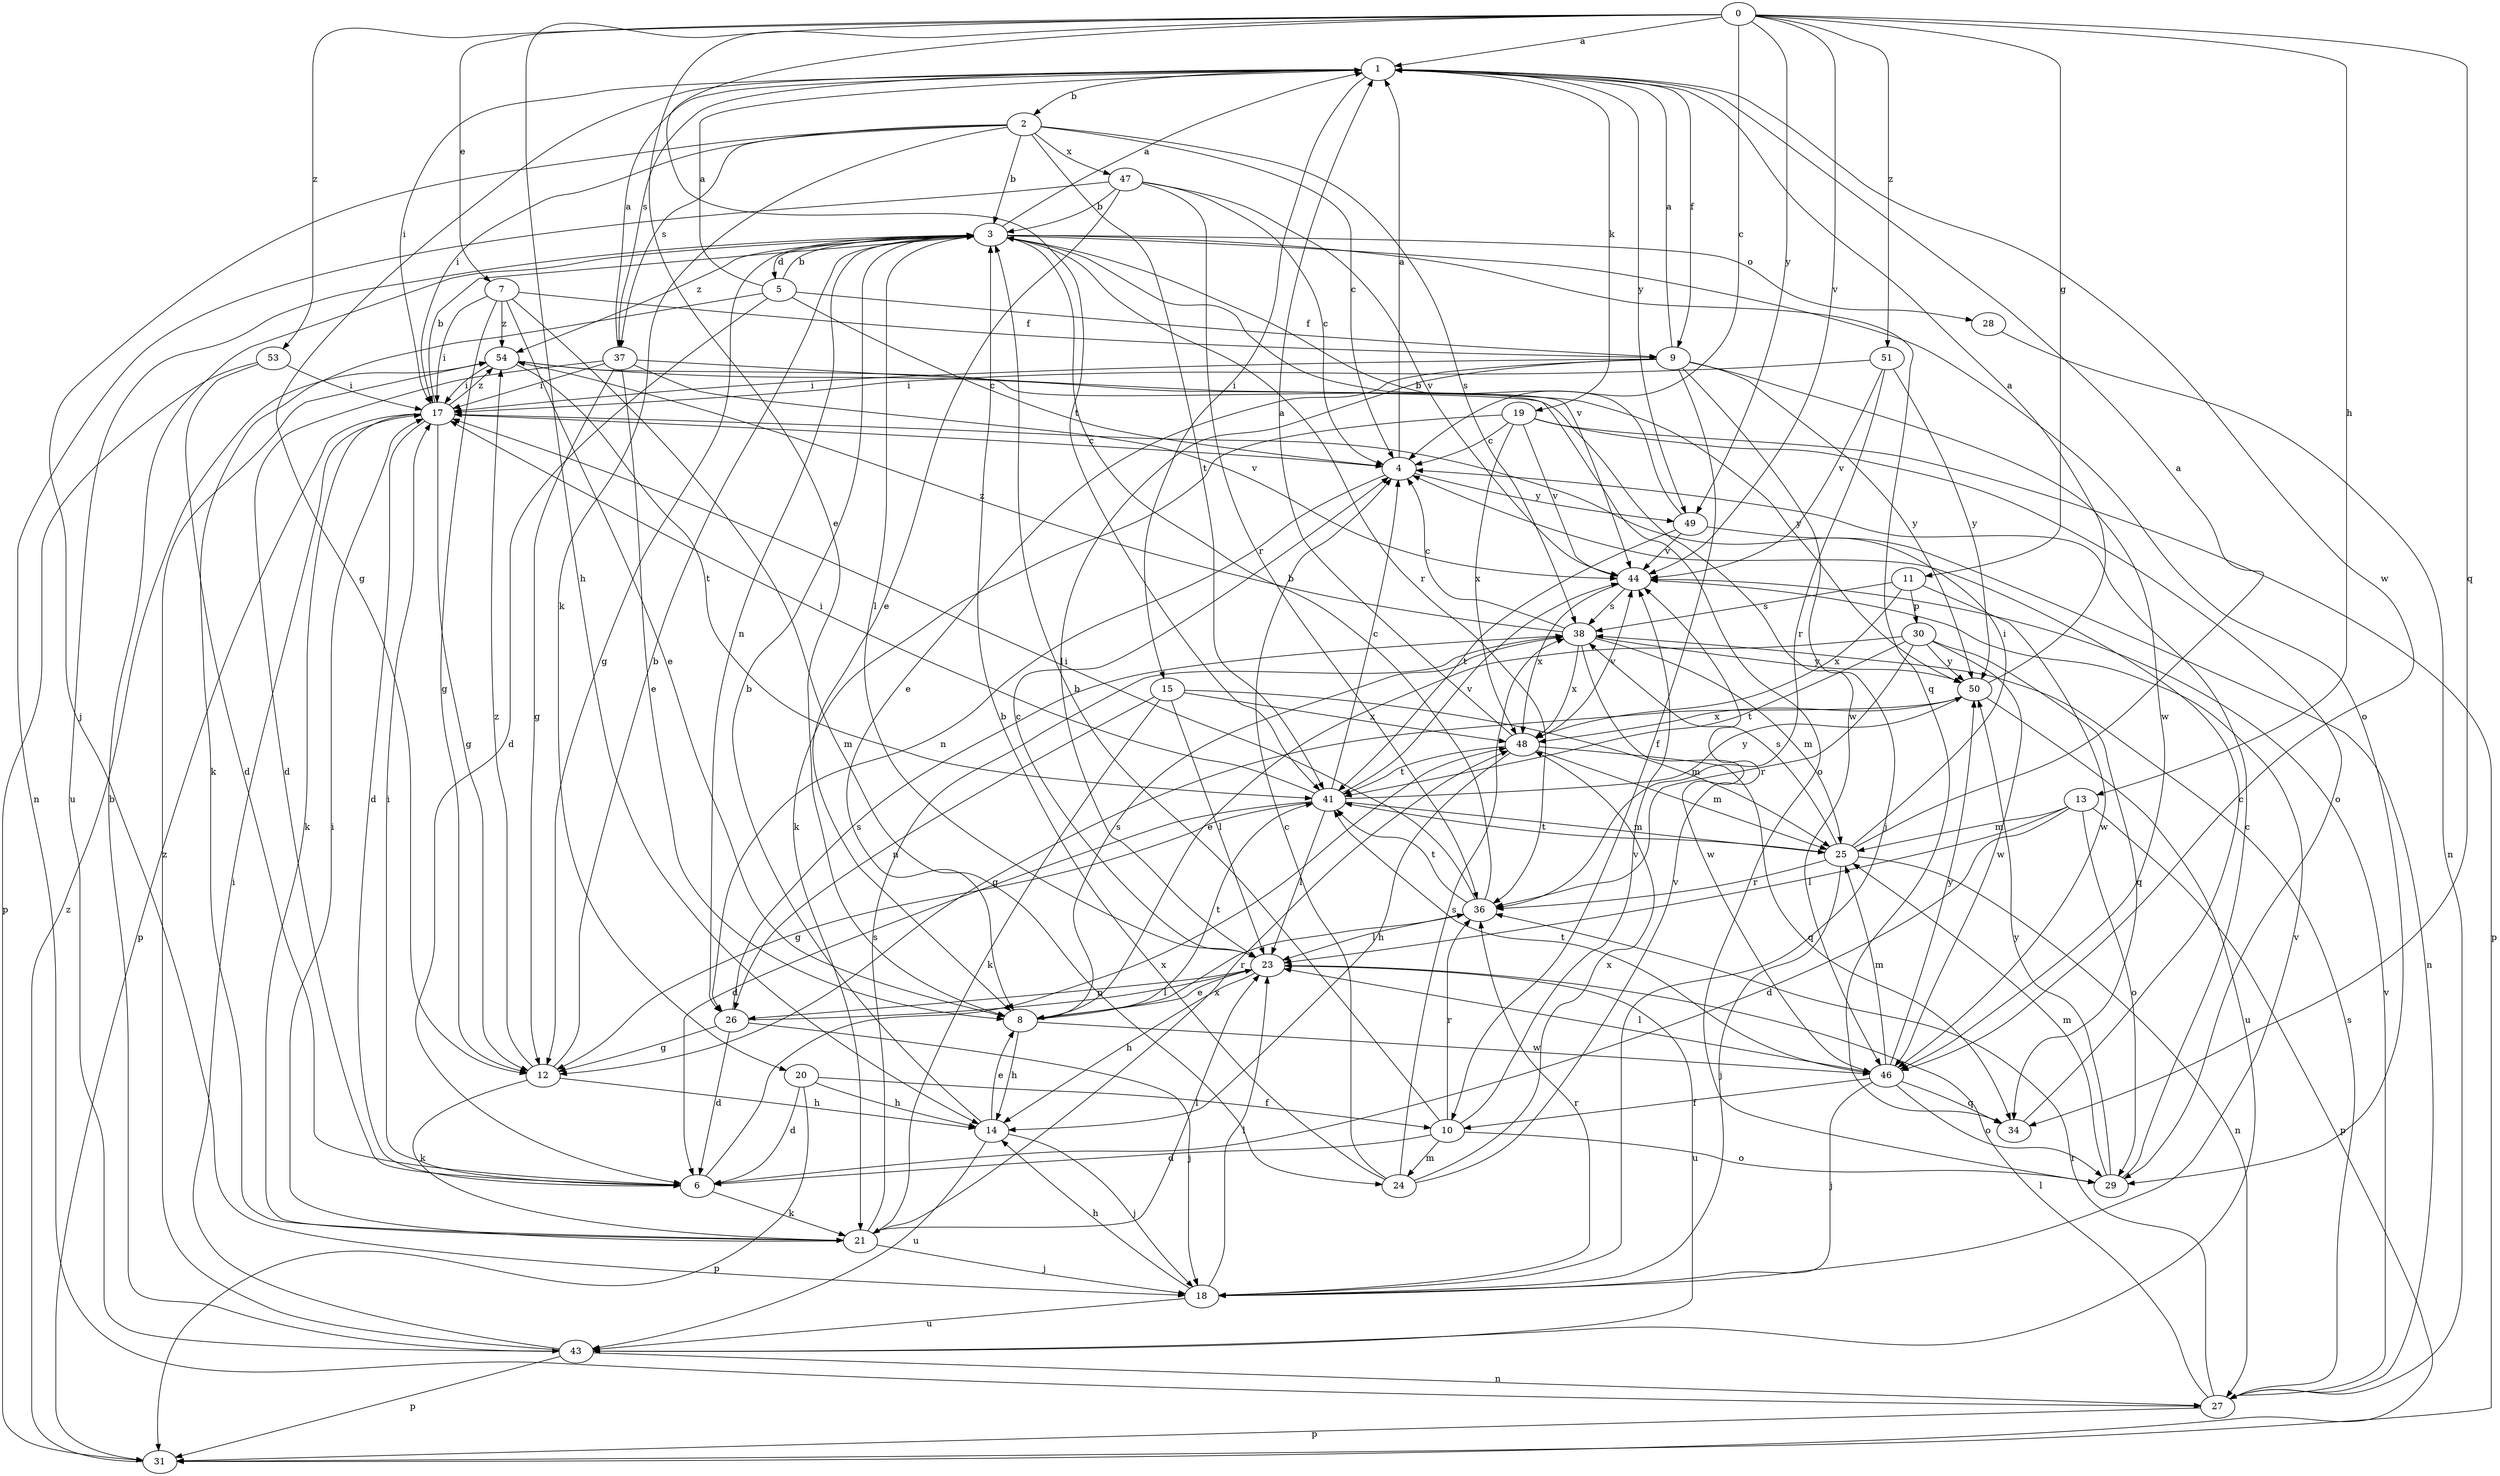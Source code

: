 strict digraph  {
0;
1;
2;
3;
4;
5;
6;
7;
8;
9;
10;
11;
12;
13;
14;
15;
17;
18;
19;
20;
21;
23;
24;
25;
26;
27;
28;
29;
30;
31;
34;
36;
37;
38;
41;
43;
44;
46;
47;
48;
49;
50;
51;
53;
54;
0 -> 1  [label=a];
0 -> 4  [label=c];
0 -> 7  [label=e];
0 -> 8  [label=e];
0 -> 11  [label=g];
0 -> 13  [label=h];
0 -> 14  [label=h];
0 -> 34  [label=q];
0 -> 41  [label=t];
0 -> 44  [label=v];
0 -> 49  [label=y];
0 -> 51  [label=z];
0 -> 53  [label=z];
1 -> 2  [label=b];
1 -> 9  [label=f];
1 -> 12  [label=g];
1 -> 15  [label=i];
1 -> 17  [label=i];
1 -> 19  [label=k];
1 -> 37  [label=s];
1 -> 46  [label=w];
1 -> 49  [label=y];
2 -> 3  [label=b];
2 -> 4  [label=c];
2 -> 17  [label=i];
2 -> 18  [label=j];
2 -> 20  [label=k];
2 -> 37  [label=s];
2 -> 38  [label=s];
2 -> 41  [label=t];
2 -> 47  [label=x];
3 -> 1  [label=a];
3 -> 5  [label=d];
3 -> 12  [label=g];
3 -> 23  [label=l];
3 -> 26  [label=n];
3 -> 28  [label=o];
3 -> 29  [label=o];
3 -> 34  [label=q];
3 -> 36  [label=r];
3 -> 43  [label=u];
3 -> 44  [label=v];
3 -> 54  [label=z];
4 -> 1  [label=a];
4 -> 26  [label=n];
4 -> 49  [label=y];
5 -> 1  [label=a];
5 -> 3  [label=b];
5 -> 4  [label=c];
5 -> 6  [label=d];
5 -> 9  [label=f];
5 -> 21  [label=k];
6 -> 17  [label=i];
6 -> 21  [label=k];
6 -> 48  [label=x];
7 -> 8  [label=e];
7 -> 9  [label=f];
7 -> 12  [label=g];
7 -> 17  [label=i];
7 -> 24  [label=m];
7 -> 54  [label=z];
8 -> 14  [label=h];
8 -> 36  [label=r];
8 -> 38  [label=s];
8 -> 41  [label=t];
8 -> 46  [label=w];
9 -> 1  [label=a];
9 -> 8  [label=e];
9 -> 10  [label=f];
9 -> 17  [label=i];
9 -> 18  [label=j];
9 -> 23  [label=l];
9 -> 46  [label=w];
9 -> 50  [label=y];
10 -> 3  [label=b];
10 -> 6  [label=d];
10 -> 24  [label=m];
10 -> 29  [label=o];
10 -> 36  [label=r];
10 -> 44  [label=v];
11 -> 30  [label=p];
11 -> 38  [label=s];
11 -> 46  [label=w];
11 -> 48  [label=x];
12 -> 3  [label=b];
12 -> 14  [label=h];
12 -> 21  [label=k];
12 -> 54  [label=z];
13 -> 6  [label=d];
13 -> 23  [label=l];
13 -> 25  [label=m];
13 -> 29  [label=o];
13 -> 31  [label=p];
14 -> 3  [label=b];
14 -> 8  [label=e];
14 -> 18  [label=j];
14 -> 43  [label=u];
15 -> 21  [label=k];
15 -> 23  [label=l];
15 -> 25  [label=m];
15 -> 26  [label=n];
15 -> 48  [label=x];
17 -> 3  [label=b];
17 -> 4  [label=c];
17 -> 6  [label=d];
17 -> 12  [label=g];
17 -> 21  [label=k];
17 -> 31  [label=p];
17 -> 54  [label=z];
18 -> 14  [label=h];
18 -> 23  [label=l];
18 -> 36  [label=r];
18 -> 43  [label=u];
18 -> 44  [label=v];
19 -> 4  [label=c];
19 -> 21  [label=k];
19 -> 29  [label=o];
19 -> 31  [label=p];
19 -> 44  [label=v];
19 -> 48  [label=x];
20 -> 6  [label=d];
20 -> 10  [label=f];
20 -> 14  [label=h];
20 -> 31  [label=p];
21 -> 17  [label=i];
21 -> 18  [label=j];
21 -> 23  [label=l];
21 -> 38  [label=s];
21 -> 48  [label=x];
23 -> 4  [label=c];
23 -> 8  [label=e];
23 -> 14  [label=h];
23 -> 26  [label=n];
23 -> 43  [label=u];
24 -> 3  [label=b];
24 -> 4  [label=c];
24 -> 38  [label=s];
24 -> 44  [label=v];
24 -> 48  [label=x];
25 -> 1  [label=a];
25 -> 17  [label=i];
25 -> 18  [label=j];
25 -> 27  [label=n];
25 -> 36  [label=r];
25 -> 38  [label=s];
25 -> 41  [label=t];
26 -> 6  [label=d];
26 -> 12  [label=g];
26 -> 18  [label=j];
26 -> 23  [label=l];
26 -> 38  [label=s];
27 -> 23  [label=l];
27 -> 31  [label=p];
27 -> 36  [label=r];
27 -> 38  [label=s];
27 -> 44  [label=v];
28 -> 27  [label=n];
29 -> 4  [label=c];
29 -> 25  [label=m];
29 -> 50  [label=y];
30 -> 8  [label=e];
30 -> 34  [label=q];
30 -> 36  [label=r];
30 -> 41  [label=t];
30 -> 46  [label=w];
30 -> 50  [label=y];
31 -> 54  [label=z];
34 -> 4  [label=c];
36 -> 3  [label=b];
36 -> 17  [label=i];
36 -> 23  [label=l];
36 -> 41  [label=t];
37 -> 1  [label=a];
37 -> 6  [label=d];
37 -> 8  [label=e];
37 -> 12  [label=g];
37 -> 17  [label=i];
37 -> 29  [label=o];
37 -> 44  [label=v];
38 -> 4  [label=c];
38 -> 25  [label=m];
38 -> 46  [label=w];
38 -> 48  [label=x];
38 -> 50  [label=y];
38 -> 54  [label=z];
41 -> 4  [label=c];
41 -> 6  [label=d];
41 -> 12  [label=g];
41 -> 17  [label=i];
41 -> 23  [label=l];
41 -> 25  [label=m];
41 -> 44  [label=v];
41 -> 50  [label=y];
43 -> 3  [label=b];
43 -> 17  [label=i];
43 -> 27  [label=n];
43 -> 31  [label=p];
43 -> 54  [label=z];
44 -> 38  [label=s];
44 -> 48  [label=x];
46 -> 10  [label=f];
46 -> 18  [label=j];
46 -> 23  [label=l];
46 -> 25  [label=m];
46 -> 29  [label=o];
46 -> 34  [label=q];
46 -> 41  [label=t];
46 -> 50  [label=y];
47 -> 3  [label=b];
47 -> 4  [label=c];
47 -> 8  [label=e];
47 -> 27  [label=n];
47 -> 36  [label=r];
47 -> 44  [label=v];
48 -> 1  [label=a];
48 -> 14  [label=h];
48 -> 25  [label=m];
48 -> 34  [label=q];
48 -> 41  [label=t];
48 -> 44  [label=v];
49 -> 3  [label=b];
49 -> 27  [label=n];
49 -> 41  [label=t];
49 -> 44  [label=v];
50 -> 1  [label=a];
50 -> 12  [label=g];
50 -> 43  [label=u];
50 -> 48  [label=x];
51 -> 17  [label=i];
51 -> 36  [label=r];
51 -> 44  [label=v];
51 -> 50  [label=y];
53 -> 6  [label=d];
53 -> 17  [label=i];
53 -> 31  [label=p];
54 -> 17  [label=i];
54 -> 41  [label=t];
54 -> 46  [label=w];
54 -> 50  [label=y];
}
